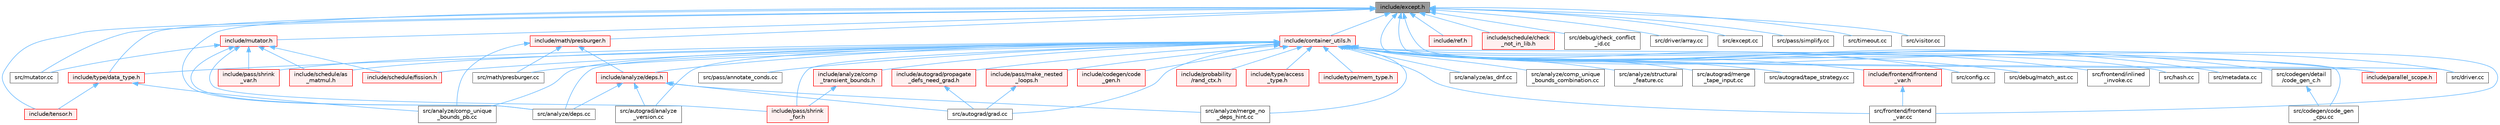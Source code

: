 digraph "include/except.h"
{
 // LATEX_PDF_SIZE
  bgcolor="transparent";
  edge [fontname=Helvetica,fontsize=10,labelfontname=Helvetica,labelfontsize=10];
  node [fontname=Helvetica,fontsize=10,shape=box,height=0.2,width=0.4];
  Node1 [label="include/except.h",height=0.2,width=0.4,color="gray40", fillcolor="grey60", style="filled", fontcolor="black",tooltip=" "];
  Node1 -> Node2 [dir="back",color="steelblue1",style="solid"];
  Node2 [label="include/container_utils.h",height=0.2,width=0.4,color="red", fillcolor="#FFF0F0", style="filled",URL="$container__utils_8h.html",tooltip=" "];
  Node2 -> Node3 [dir="back",color="steelblue1",style="solid"];
  Node3 [label="include/analyze/comp\l_transient_bounds.h",height=0.2,width=0.4,color="red", fillcolor="#FFF0F0", style="filled",URL="$comp__transient__bounds_8h.html",tooltip=" "];
  Node3 -> Node41 [dir="back",color="steelblue1",style="solid"];
  Node41 [label="include/pass/shrink\l_for.h",height=0.2,width=0.4,color="red", fillcolor="#FFF0F0", style="filled",URL="$shrink__for_8h.html",tooltip=" "];
  Node2 -> Node48 [dir="back",color="steelblue1",style="solid"];
  Node48 [label="include/analyze/deps.h",height=0.2,width=0.4,color="red", fillcolor="#FFF0F0", style="filled",URL="$deps_8h.html",tooltip=" "];
  Node48 -> Node50 [dir="back",color="steelblue1",style="solid"];
  Node50 [label="src/analyze/deps.cc",height=0.2,width=0.4,color="grey40", fillcolor="white", style="filled",URL="$deps_8cc.html",tooltip=" "];
  Node48 -> Node51 [dir="back",color="steelblue1",style="solid"];
  Node51 [label="src/analyze/merge_no\l_deps_hint.cc",height=0.2,width=0.4,color="grey40", fillcolor="white", style="filled",URL="$merge__no__deps__hint_8cc.html",tooltip=" "];
  Node48 -> Node36 [dir="back",color="steelblue1",style="solid"];
  Node36 [label="src/autograd/analyze\l_version.cc",height=0.2,width=0.4,color="grey40", fillcolor="white", style="filled",URL="$analyze__version_8cc.html",tooltip=" "];
  Node48 -> Node18 [dir="back",color="steelblue1",style="solid"];
  Node18 [label="src/autograd/grad.cc",height=0.2,width=0.4,color="grey40", fillcolor="white", style="filled",URL="$grad_8cc.html",tooltip=" "];
  Node2 -> Node70 [dir="back",color="steelblue1",style="solid"];
  Node70 [label="include/autograd/propagate\l_defs_need_grad.h",height=0.2,width=0.4,color="red", fillcolor="#FFF0F0", style="filled",URL="$propagate__defs__need__grad_8h.html",tooltip=" "];
  Node70 -> Node18 [dir="back",color="steelblue1",style="solid"];
  Node2 -> Node72 [dir="back",color="steelblue1",style="solid"];
  Node72 [label="include/codegen/code\l_gen.h",height=0.2,width=0.4,color="red", fillcolor="#FFF0F0", style="filled",URL="$include_2codegen_2code__gen_8h.html",tooltip=" "];
  Node2 -> Node82 [dir="back",color="steelblue1",style="solid"];
  Node82 [label="include/frontend/frontend\l_var.h",height=0.2,width=0.4,color="red", fillcolor="#FFF0F0", style="filled",URL="$frontend__var_8h.html",tooltip=" "];
  Node82 -> Node85 [dir="back",color="steelblue1",style="solid"];
  Node85 [label="src/frontend/frontend\l_var.cc",height=0.2,width=0.4,color="grey40", fillcolor="white", style="filled",URL="$frontend__var_8cc.html",tooltip=" "];
  Node2 -> Node86 [dir="back",color="steelblue1",style="solid"];
  Node86 [label="include/parallel_scope.h",height=0.2,width=0.4,color="red", fillcolor="#FFF0F0", style="filled",URL="$parallel__scope_8h.html",tooltip=" "];
  Node2 -> Node239 [dir="back",color="steelblue1",style="solid"];
  Node239 [label="include/pass/make_nested\l_loops.h",height=0.2,width=0.4,color="red", fillcolor="#FFF0F0", style="filled",URL="$make__nested__loops_8h.html",tooltip=" "];
  Node239 -> Node18 [dir="back",color="steelblue1",style="solid"];
  Node2 -> Node41 [dir="back",color="steelblue1",style="solid"];
  Node2 -> Node8 [dir="back",color="steelblue1",style="solid"];
  Node8 [label="include/pass/shrink\l_var.h",height=0.2,width=0.4,color="red", fillcolor="#FFF0F0", style="filled",URL="$shrink__var_8h.html",tooltip=" "];
  Node2 -> Node245 [dir="back",color="steelblue1",style="solid"];
  Node245 [label="include/probability\l/rand_ctx.h",height=0.2,width=0.4,color="red", fillcolor="#FFF0F0", style="filled",URL="$rand__ctx_8h.html",tooltip=" "];
  Node2 -> Node133 [dir="back",color="steelblue1",style="solid"];
  Node133 [label="include/schedule/as\l_matmul.h",height=0.2,width=0.4,color="red", fillcolor="#FFF0F0", style="filled",URL="$as__matmul_8h.html",tooltip=" "];
  Node2 -> Node145 [dir="back",color="steelblue1",style="solid"];
  Node145 [label="include/schedule/fission.h",height=0.2,width=0.4,color="red", fillcolor="#FFF0F0", style="filled",URL="$fission_8h.html",tooltip=" "];
  Node2 -> Node247 [dir="back",color="steelblue1",style="solid"];
  Node247 [label="include/type/access\l_type.h",height=0.2,width=0.4,color="red", fillcolor="#FFF0F0", style="filled",URL="$access__type_8h.html",tooltip=" "];
  Node2 -> Node260 [dir="back",color="steelblue1",style="solid"];
  Node260 [label="include/type/data_type.h",height=0.2,width=0.4,color="red", fillcolor="#FFF0F0", style="filled",URL="$data__type_8h.html",tooltip=" "];
  Node260 -> Node276 [dir="back",color="steelblue1",style="solid"];
  Node276 [label="include/tensor.h",height=0.2,width=0.4,color="red", fillcolor="#FFF0F0", style="filled",URL="$tensor_8h.html",tooltip=" "];
  Node260 -> Node39 [dir="back",color="steelblue1",style="solid"];
  Node39 [label="src/analyze/comp_unique\l_bounds_pb.cc",height=0.2,width=0.4,color="grey40", fillcolor="white", style="filled",URL="$comp__unique__bounds__pb_8cc.html",tooltip=" "];
  Node2 -> Node280 [dir="back",color="steelblue1",style="solid"];
  Node280 [label="include/type/mem_type.h",height=0.2,width=0.4,color="red", fillcolor="#FFF0F0", style="filled",URL="$mem__type_8h.html",tooltip=" "];
  Node2 -> Node200 [dir="back",color="steelblue1",style="solid"];
  Node200 [label="src/analyze/as_dnf.cc",height=0.2,width=0.4,color="grey40", fillcolor="white", style="filled",URL="$as__dnf_8cc.html",tooltip=" "];
  Node2 -> Node35 [dir="back",color="steelblue1",style="solid"];
  Node35 [label="src/analyze/comp_unique\l_bounds_combination.cc",height=0.2,width=0.4,color="grey40", fillcolor="white", style="filled",URL="$comp__unique__bounds__combination_8cc.html",tooltip=" "];
  Node2 -> Node39 [dir="back",color="steelblue1",style="solid"];
  Node2 -> Node50 [dir="back",color="steelblue1",style="solid"];
  Node2 -> Node51 [dir="back",color="steelblue1",style="solid"];
  Node2 -> Node7 [dir="back",color="steelblue1",style="solid"];
  Node7 [label="src/analyze/structural\l_feature.cc",height=0.2,width=0.4,color="grey40", fillcolor="white", style="filled",URL="$structural__feature_8cc.html",tooltip=" "];
  Node2 -> Node36 [dir="back",color="steelblue1",style="solid"];
  Node2 -> Node18 [dir="back",color="steelblue1",style="solid"];
  Node2 -> Node112 [dir="back",color="steelblue1",style="solid"];
  Node112 [label="src/autograd/merge\l_tape_input.cc",height=0.2,width=0.4,color="grey40", fillcolor="white", style="filled",URL="$merge__tape__input_8cc.html",tooltip=" "];
  Node2 -> Node154 [dir="back",color="steelblue1",style="solid"];
  Node154 [label="src/autograd/tape_strategy.cc",height=0.2,width=0.4,color="grey40", fillcolor="white", style="filled",URL="$tape__strategy_8cc.html",tooltip=" "];
  Node2 -> Node19 [dir="back",color="steelblue1",style="solid"];
  Node19 [label="src/codegen/code_gen\l_cpu.cc",height=0.2,width=0.4,color="grey40", fillcolor="white", style="filled",URL="$code__gen__cpu_8cc.html",tooltip=" "];
  Node2 -> Node76 [dir="back",color="steelblue1",style="solid"];
  Node76 [label="src/codegen/detail\l/code_gen_c.h",height=0.2,width=0.4,color="grey40", fillcolor="white", style="filled",URL="$src_2codegen_2detail_2code__gen__c_8h.html",tooltip=" "];
  Node76 -> Node19 [dir="back",color="steelblue1",style="solid"];
  Node2 -> Node257 [dir="back",color="steelblue1",style="solid"];
  Node257 [label="src/config.cc",height=0.2,width=0.4,color="grey40", fillcolor="white", style="filled",URL="$config_8cc.html",tooltip=" "];
  Node2 -> Node190 [dir="back",color="steelblue1",style="solid"];
  Node190 [label="src/debug/match_ast.cc",height=0.2,width=0.4,color="grey40", fillcolor="white", style="filled",URL="$match__ast_8cc.html",tooltip=" "];
  Node2 -> Node184 [dir="back",color="steelblue1",style="solid"];
  Node184 [label="src/driver.cc",height=0.2,width=0.4,color="grey40", fillcolor="white", style="filled",URL="$driver_8cc.html",tooltip=" "];
  Node2 -> Node85 [dir="back",color="steelblue1",style="solid"];
  Node2 -> Node84 [dir="back",color="steelblue1",style="solid"];
  Node84 [label="src/frontend/inlined\l_invoke.cc",height=0.2,width=0.4,color="grey40", fillcolor="white", style="filled",URL="$inlined__invoke_8cc.html",tooltip=" "];
  Node2 -> Node216 [dir="back",color="steelblue1",style="solid"];
  Node216 [label="src/hash.cc",height=0.2,width=0.4,color="grey40", fillcolor="white", style="filled",URL="$hash_8cc.html",tooltip=" "];
  Node2 -> Node265 [dir="back",color="steelblue1",style="solid"];
  Node265 [label="src/math/presburger.cc",height=0.2,width=0.4,color="grey40", fillcolor="white", style="filled",URL="$presburger_8cc.html",tooltip=" "];
  Node2 -> Node218 [dir="back",color="steelblue1",style="solid"];
  Node218 [label="src/metadata.cc",height=0.2,width=0.4,color="grey40", fillcolor="white", style="filled",URL="$metadata_8cc.html",tooltip=" "];
  Node2 -> Node175 [dir="back",color="steelblue1",style="solid"];
  Node175 [label="src/pass/annotate_conds.cc",height=0.2,width=0.4,color="grey40", fillcolor="white", style="filled",URL="$annotate__conds_8cc.html",tooltip=" "];
  Node1 -> Node263 [dir="back",color="steelblue1",style="solid"];
  Node263 [label="include/math/presburger.h",height=0.2,width=0.4,color="red", fillcolor="#FFF0F0", style="filled",URL="$presburger_8h.html",tooltip=" "];
  Node263 -> Node48 [dir="back",color="steelblue1",style="solid"];
  Node263 -> Node39 [dir="back",color="steelblue1",style="solid"];
  Node263 -> Node265 [dir="back",color="steelblue1",style="solid"];
  Node1 -> Node222 [dir="back",color="steelblue1",style="solid"];
  Node222 [label="include/mutator.h",height=0.2,width=0.4,color="red", fillcolor="#FFF0F0", style="filled",URL="$mutator_8h.html",tooltip=" "];
  Node222 -> Node41 [dir="back",color="steelblue1",style="solid"];
  Node222 -> Node8 [dir="back",color="steelblue1",style="solid"];
  Node222 -> Node133 [dir="back",color="steelblue1",style="solid"];
  Node222 -> Node145 [dir="back",color="steelblue1",style="solid"];
  Node222 -> Node50 [dir="back",color="steelblue1",style="solid"];
  Node222 -> Node238 [dir="back",color="steelblue1",style="solid"];
  Node238 [label="src/mutator.cc",height=0.2,width=0.4,color="grey40", fillcolor="white", style="filled",URL="$mutator_8cc.html",tooltip=" "];
  Node1 -> Node86 [dir="back",color="steelblue1",style="solid"];
  Node1 -> Node281 [dir="back",color="steelblue1",style="solid"];
  Node281 [label="include/ref.h",height=0.2,width=0.4,color="red", fillcolor="#FFF0F0", style="filled",URL="$ref_8h.html",tooltip=" "];
  Node1 -> Node179 [dir="back",color="steelblue1",style="solid"];
  Node179 [label="include/schedule/check\l_not_in_lib.h",height=0.2,width=0.4,color="red", fillcolor="#FFF0F0", style="filled",URL="$check__not__in__lib_8h.html",tooltip=" "];
  Node1 -> Node276 [dir="back",color="steelblue1",style="solid"];
  Node1 -> Node260 [dir="back",color="steelblue1",style="solid"];
  Node1 -> Node50 [dir="back",color="steelblue1",style="solid"];
  Node1 -> Node161 [dir="back",color="steelblue1",style="solid"];
  Node161 [label="src/debug/check_conflict\l_id.cc",height=0.2,width=0.4,color="grey40", fillcolor="white", style="filled",URL="$check__conflict__id_8cc.html",tooltip=" "];
  Node1 -> Node184 [dir="back",color="steelblue1",style="solid"];
  Node1 -> Node256 [dir="back",color="steelblue1",style="solid"];
  Node256 [label="src/driver/array.cc",height=0.2,width=0.4,color="grey40", fillcolor="white", style="filled",URL="$array_8cc.html",tooltip=" "];
  Node1 -> Node135 [dir="back",color="steelblue1",style="solid"];
  Node135 [label="src/except.cc",height=0.2,width=0.4,color="grey40", fillcolor="white", style="filled",URL="$except_8cc.html",tooltip=" "];
  Node1 -> Node85 [dir="back",color="steelblue1",style="solid"];
  Node1 -> Node238 [dir="back",color="steelblue1",style="solid"];
  Node1 -> Node25 [dir="back",color="steelblue1",style="solid"];
  Node25 [label="src/pass/simplify.cc",height=0.2,width=0.4,color="grey40", fillcolor="white", style="filled",URL="$simplify_8cc.html",tooltip=" "];
  Node1 -> Node270 [dir="back",color="steelblue1",style="solid"];
  Node270 [label="src/timeout.cc",height=0.2,width=0.4,color="grey40", fillcolor="white", style="filled",URL="$timeout_8cc.html",tooltip=" "];
  Node1 -> Node206 [dir="back",color="steelblue1",style="solid"];
  Node206 [label="src/visitor.cc",height=0.2,width=0.4,color="grey40", fillcolor="white", style="filled",URL="$visitor_8cc.html",tooltip=" "];
}
